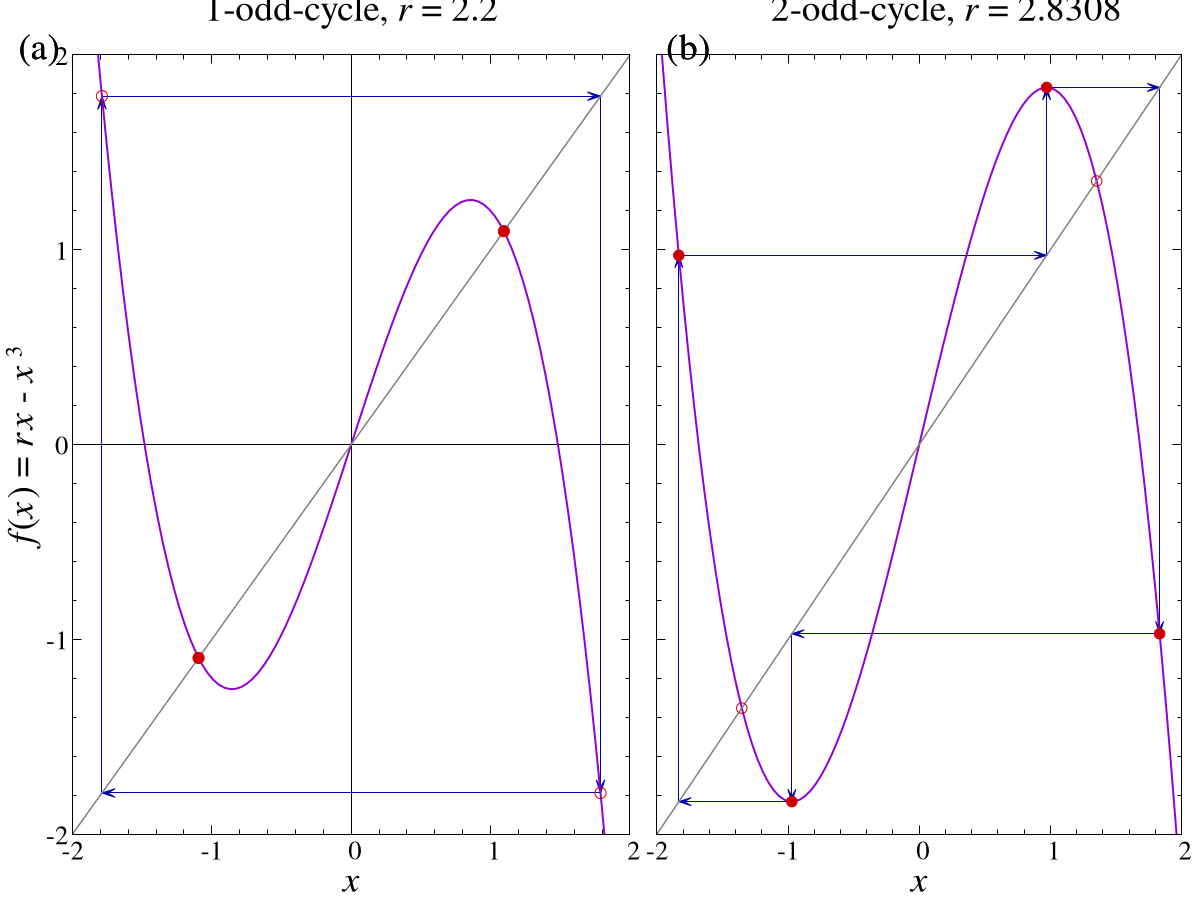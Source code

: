 unset multiplot
reset
set terminal postscript enhanced font "Times, 14" size 10,4.
set output "oddcycle.ps"
set encoding iso_8859_1

colordot = "#cc0000"

# set arrow style 1, as a thin arrow
# size length, angle (deg.), backangle (deg.)
set style arrow 1 head size 0.100, 18, 30 filled lw 1.0 lc rgb "#0000aa"

set style line 10 lt 2 lw 1.5 lc rgb "#808080"

dx = 0.015
dy = 0.050

wlft = 0.54
wrt = 1 - wlft

hormargin = 1.0

lbfont = "Times, 28"
titlefont = "Times, 28"
tcfont = "Times, 20"

set label "(a)" at screen dx,        1.0-dy  font lbfont
set label "(b)" at screen wlft + dx, 1.0-dy  font lbfont


set tmargin 2.5
set bmargin 3.0
set rmargin 2.0
set lmargin 8.0

set xlabel "{/Times-Italic x}" offset 0, 0.5 font lbfont
set xtics 1 font tcfont offset 0, 0.3
set mxtics 5

set ylabel "{/Times-Italic f}{/=8 &{i}}({/Times-Italic x}{/=8 &{i}}) = {/Times-Italic r{/=8 &{i}}x} - {/Times-Italic x}{/=22 &{i}^3}" offset -1, 0 font lbfont
set ytics 1 font tcfont offset 0.5, 0
set mytics 5

set multiplot
set size wlft, 1.0
set origin 0.0, 0.0

r = 2.2
f(x) = r*x - x*x*x
x0 = 1.78885
x1 = f(x0)
x2 = f(x1)
x3 = f(x2)
x4 = f(x3)
x5 = f(x4)
x6 = f(x5)
x7 = f(x6)
xf = sqrt(r-1);

set title "1-odd-cycle, {/Times-Italic r} = 2.2" offset 0, 0 font titlefont


# a circle at the fixed point
set object 11 circle at  xf,  xf size 0.04 front fc rgb colordot fs solid
set object 12 circle at -xf, -xf size 0.04 front fc rgb colordot fs solid
set object 13 circle at  x0,  x1 size 0.04 front fc rgb colordot fs empty
set object 14 circle at  x1,  x2 size 0.04 front fc rgb colordot fs empty

set arrow 100 from 0, -2 to 0, 2 nohead
set arrow 101 from -2, 0 to 2, 0 nohead

set arrow  1 from x0, x0 to x0, x1 as 1
set arrow  2 from x0, x1 to x1, x1 as 1
set arrow  3 from x1, x1 to x1, x2 as 1
set arrow  4 from x1, x2 to x2, x2 as 1

#set tics font "Times, 12"
tcfont = "Times, 12"


plot [-2:2][-2:2] f(x) lw 2.0 not, \
                  x    ls 10  not


unset object
unset arrow



set size wrt, 1.0
set origin wlft, 0.0
set lmargin hormargin
unset ylabel
set format y ""



r = 2.8308115141810246
x0 = sqrt(r/3)
f(x) = r*x - x*x*x
x1 = f(x0)
x2 = f(x1)
x3 = f(x2)
x4 = f(x3)
x5 = f(x4)
x6 = f(x5)
x7 = f(x6)
x8 = f(x7)
x9 = f(x8)
x10 = f(x9)
xf = sqrt(r-1);

set title "      2-odd-cycle, {/Times-Italic r} = 2.8308" font titlefont

set object 11 circle at  xf,  xf size 0.04 front fc rgb colordot fs empty
set object 12 circle at -xf, -xf size 0.04 front fc rgb colordot fs empty
set object 13 circle at  x0,  x1 size 0.04 front fc rgb colordot fs solid
set object 14 circle at  x1,  x2 size 0.04 front fc rgb colordot fs solid
set object 15 circle at  x2,  x3 size 0.04 front fc rgb colordot fs solid
set object 16 circle at  x3,  x4 size 0.04 front fc rgb colordot fs solid


set arrow  1 from x0, x0 to x0, x1 as 1
set arrow  2 from x0, x1 to x1, x1 as 1
set arrow  3 from x1, x1 to x1, x2 as 1
set arrow  4 from x1, x2 to x2, x2 as 1
set arrow  5 from x2, x2 to x2, x3 as 1
set arrow  6 from x2, x3 to x3, x3 as 1
set arrow  7 from x3, x3 to x3, x4 as 1
set arrow  8 from x3, x4 to x4, x4 as 1

plot [-2:2][-2:2] f(x) lw 2.0 not, \
                  x    ls 10  not


unset object
unset arrow






unset multiplot
unset output
set terminal wxt
reset
